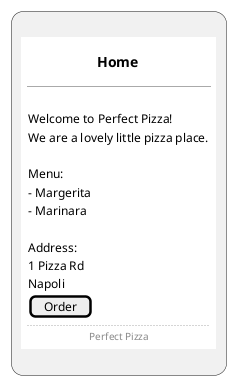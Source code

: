 @startuml
skinparam monochrome true
:
  {{
    salt
      {
        title Home
        --
        .
        {
  Welcome to Perfect Pizza!

  We are a lovely little pizza place.
  .
  Menu: 
  - Margerita
  - Marinara
  .
  Address:
  1 Pizza Rd
  Napoli
  
  [ Order ]

}
        ..
        footer <&copyright> Perfect Pizza 
      }
  }}
;
@enduml
